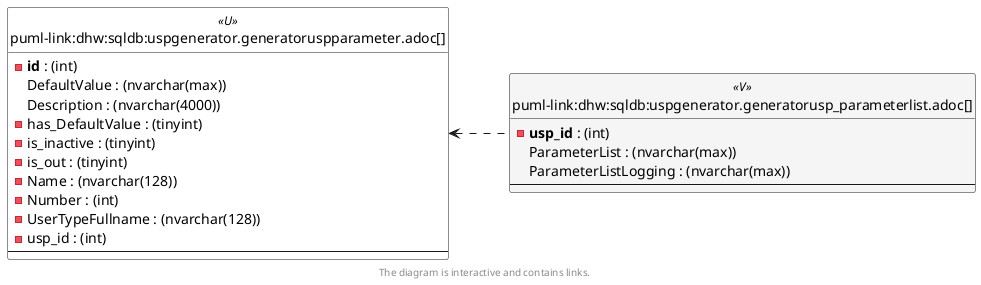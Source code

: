 @startuml
left to right direction
'top to bottom direction
hide circle
'avoide "." issues:
set namespaceSeparator none


skinparam class {
  BackgroundColor White
  BackgroundColor<<FN>> Yellow
  BackgroundColor<<FS>> Yellow
  BackgroundColor<<FT>> LightGray
  BackgroundColor<<IF>> Yellow
  BackgroundColor<<IS>> Yellow
  BackgroundColor<<P>> Aqua
  BackgroundColor<<PC>> Aqua
  BackgroundColor<<SN>> Yellow
  BackgroundColor<<SO>> SlateBlue
  BackgroundColor<<TF>> LightGray
  BackgroundColor<<TR>> Tomato
  BackgroundColor<<U>> White
  BackgroundColor<<V>> WhiteSmoke
  BackgroundColor<<X>> Aqua
  BackgroundColor<<external>> AliceBlue
}


entity "puml-link:dhw:sqldb:uspgenerator.generatorusp_parameterlist.adoc[]" as uspgenerator.GeneratorUsp_ParameterList << V >> {
  - **usp_id** : (int)
  ParameterList : (nvarchar(max))
  ParameterListLogging : (nvarchar(max))
  --
}

entity "puml-link:dhw:sqldb:uspgenerator.generatoruspparameter.adoc[]" as uspgenerator.GeneratorUspParameter << U >> {
  - **id** : (int)
  DefaultValue : (nvarchar(max))
  Description : (nvarchar(4000))
  - has_DefaultValue : (tinyint)
  - is_inactive : (tinyint)
  - is_out : (tinyint)
  - Name : (nvarchar(128))
  - Number : (int)
  - UserTypeFullname : (nvarchar(128))
  - usp_id : (int)
  --
}

uspgenerator.GeneratorUspParameter <.. uspgenerator.GeneratorUsp_ParameterList
footer The diagram is interactive and contains links.
@enduml

